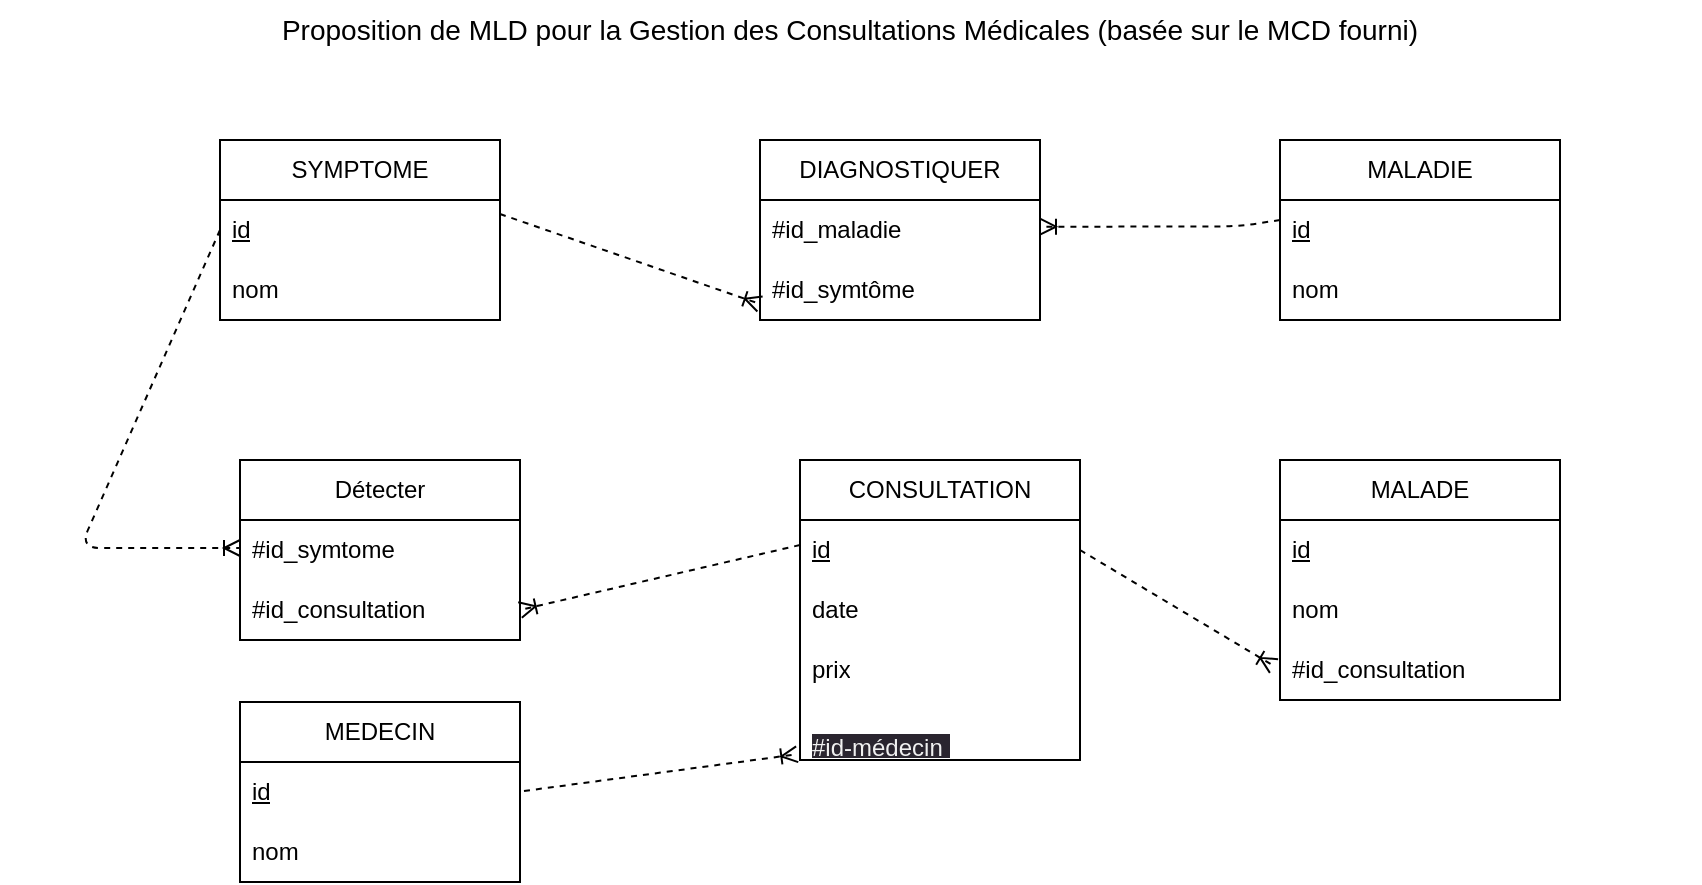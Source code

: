 <mxfile>
    <diagram id="nehRP3O3_tFG_RCWhBkU" name="Page-1">
        <mxGraphModel dx="829" dy="352" grid="1" gridSize="10" guides="1" tooltips="1" connect="1" arrows="1" fold="1" page="1" pageScale="1" pageWidth="850" pageHeight="1100" math="0" shadow="0">
            <root>
                <mxCell id="0"/>
                <mxCell id="1" parent="0"/>
                <mxCell id="2" value="MEDECIN" style="swimlane;fontStyle=0;childLayout=stackLayout;horizontal=1;startSize=30;horizontalStack=0;resizeParent=1;resizeParentMax=0;resizeLast=0;collapsible=1;marginBottom=0;whiteSpace=wrap;html=1;" parent="1" vertex="1">
                    <mxGeometry x="120" y="361" width="140" height="90" as="geometry"/>
                </mxCell>
                <mxCell id="3" value="&lt;u&gt;id&lt;/u&gt;" style="text;strokeColor=none;fillColor=none;align=left;verticalAlign=middle;spacingLeft=4;spacingRight=4;overflow=hidden;points=[[0,0.5],[1,0.5]];portConstraint=eastwest;rotatable=0;whiteSpace=wrap;html=1;" parent="2" vertex="1">
                    <mxGeometry y="30" width="140" height="30" as="geometry"/>
                </mxCell>
                <mxCell id="32" value="nom" style="text;strokeColor=none;fillColor=none;align=left;verticalAlign=middle;spacingLeft=4;spacingRight=4;overflow=hidden;points=[[0,0.5],[1,0.5]];portConstraint=eastwest;rotatable=0;whiteSpace=wrap;html=1;" parent="2" vertex="1">
                    <mxGeometry y="60" width="140" height="30" as="geometry"/>
                </mxCell>
                <mxCell id="7" value="CONSULTATION" style="swimlane;fontStyle=0;childLayout=stackLayout;horizontal=1;startSize=30;horizontalStack=0;resizeParent=1;resizeParentMax=0;resizeLast=0;collapsible=1;marginBottom=0;whiteSpace=wrap;html=1;" parent="1" vertex="1">
                    <mxGeometry x="400" y="240" width="140" height="150" as="geometry"/>
                </mxCell>
                <mxCell id="8" value="&lt;u&gt;id&lt;/u&gt;" style="text;strokeColor=none;fillColor=none;align=left;verticalAlign=middle;spacingLeft=4;spacingRight=4;overflow=hidden;points=[[0,0.5],[1,0.5]];portConstraint=eastwest;rotatable=0;whiteSpace=wrap;html=1;" parent="7" vertex="1">
                    <mxGeometry y="30" width="140" height="30" as="geometry"/>
                </mxCell>
                <mxCell id="41" value="date" style="text;strokeColor=none;fillColor=none;align=left;verticalAlign=middle;spacingLeft=4;spacingRight=4;overflow=hidden;points=[[0,0.5],[1,0.5]];portConstraint=eastwest;rotatable=0;whiteSpace=wrap;html=1;" parent="7" vertex="1">
                    <mxGeometry y="60" width="140" height="30" as="geometry"/>
                </mxCell>
                <mxCell id="42" value="prix" style="text;strokeColor=none;fillColor=none;align=left;verticalAlign=middle;spacingLeft=4;spacingRight=4;overflow=hidden;points=[[0,0.5],[1,0.5]];portConstraint=eastwest;rotatable=0;whiteSpace=wrap;html=1;" parent="7" vertex="1">
                    <mxGeometry y="90" width="140" height="30" as="geometry"/>
                </mxCell>
                <mxCell id="105" value="&#10;&lt;span style=&quot;color: rgb(240, 240, 240); font-family: Helvetica; font-size: 12px; font-style: normal; font-variant-ligatures: normal; font-variant-caps: normal; font-weight: 400; letter-spacing: normal; orphans: 2; text-align: left; text-indent: 0px; text-transform: none; widows: 2; word-spacing: 0px; -webkit-text-stroke-width: 0px; background-color: rgb(42, 37, 47); text-decoration-thickness: initial; text-decoration-style: initial; text-decoration-color: initial; float: none; display: inline !important;&quot;&gt;#id-médecin&amp;nbsp;&lt;/span&gt;&#10;&#10;" style="text;strokeColor=none;fillColor=none;align=left;verticalAlign=middle;spacingLeft=4;spacingRight=4;overflow=hidden;points=[[0,0.5],[1,0.5]];portConstraint=eastwest;rotatable=0;whiteSpace=wrap;html=1;" vertex="1" parent="7">
                    <mxGeometry y="120" width="140" height="30" as="geometry"/>
                </mxCell>
                <mxCell id="11" value="MALADE" style="swimlane;fontStyle=0;childLayout=stackLayout;horizontal=1;startSize=30;horizontalStack=0;resizeParent=1;resizeParentMax=0;resizeLast=0;collapsible=1;marginBottom=0;whiteSpace=wrap;html=1;" parent="1" vertex="1">
                    <mxGeometry x="640" y="240" width="140" height="120" as="geometry"/>
                </mxCell>
                <mxCell id="12" value="&lt;u&gt;id&lt;/u&gt;" style="text;strokeColor=none;fillColor=none;align=left;verticalAlign=middle;spacingLeft=4;spacingRight=4;overflow=hidden;points=[[0,0.5],[1,0.5]];portConstraint=eastwest;rotatable=0;whiteSpace=wrap;html=1;" parent="11" vertex="1">
                    <mxGeometry y="30" width="140" height="30" as="geometry"/>
                </mxCell>
                <mxCell id="34" value="nom" style="text;strokeColor=none;fillColor=none;align=left;verticalAlign=middle;spacingLeft=4;spacingRight=4;overflow=hidden;points=[[0,0.5],[1,0.5]];portConstraint=eastwest;rotatable=0;whiteSpace=wrap;html=1;" parent="11" vertex="1">
                    <mxGeometry y="60" width="140" height="30" as="geometry"/>
                </mxCell>
                <mxCell id="82" value="#id_consultation" style="text;strokeColor=none;fillColor=none;align=left;verticalAlign=middle;spacingLeft=4;spacingRight=4;overflow=hidden;points=[[0,0.5],[1,0.5]];portConstraint=eastwest;rotatable=0;whiteSpace=wrap;html=1;" parent="11" vertex="1">
                    <mxGeometry y="90" width="140" height="30" as="geometry"/>
                </mxCell>
                <mxCell id="15" value="SYMPTOME" style="swimlane;fontStyle=0;childLayout=stackLayout;horizontal=1;startSize=30;horizontalStack=0;resizeParent=1;resizeParentMax=0;resizeLast=0;collapsible=1;marginBottom=0;whiteSpace=wrap;html=1;" parent="1" vertex="1">
                    <mxGeometry x="110" y="80" width="140" height="90" as="geometry"/>
                </mxCell>
                <mxCell id="35" value="&lt;u&gt;id&lt;/u&gt;" style="text;strokeColor=none;fillColor=none;align=left;verticalAlign=middle;spacingLeft=4;spacingRight=4;overflow=hidden;points=[[0,0.5],[1,0.5]];portConstraint=eastwest;rotatable=0;whiteSpace=wrap;html=1;" parent="15" vertex="1">
                    <mxGeometry y="30" width="140" height="30" as="geometry"/>
                </mxCell>
                <mxCell id="16" value="nom" style="text;strokeColor=none;fillColor=none;align=left;verticalAlign=middle;spacingLeft=4;spacingRight=4;overflow=hidden;points=[[0,0.5],[1,0.5]];portConstraint=eastwest;rotatable=0;whiteSpace=wrap;html=1;" parent="15" vertex="1">
                    <mxGeometry y="60" width="140" height="30" as="geometry"/>
                </mxCell>
                <mxCell id="23" value="MALADIE" style="swimlane;fontStyle=0;childLayout=stackLayout;horizontal=1;startSize=30;horizontalStack=0;resizeParent=1;resizeParentMax=0;resizeLast=0;collapsible=1;marginBottom=0;whiteSpace=wrap;html=1;" parent="1" vertex="1">
                    <mxGeometry x="640" y="80" width="140" height="90" as="geometry"/>
                </mxCell>
                <mxCell id="24" value="&lt;u&gt;id&lt;/u&gt;" style="text;strokeColor=none;fillColor=none;align=left;verticalAlign=middle;spacingLeft=4;spacingRight=4;overflow=hidden;points=[[0,0.5],[1,0.5]];portConstraint=eastwest;rotatable=0;whiteSpace=wrap;html=1;" parent="23" vertex="1">
                    <mxGeometry y="30" width="140" height="30" as="geometry"/>
                </mxCell>
                <mxCell id="36" value="nom" style="text;strokeColor=none;fillColor=none;align=left;verticalAlign=middle;spacingLeft=4;spacingRight=4;overflow=hidden;points=[[0,0.5],[1,0.5]];portConstraint=eastwest;rotatable=0;whiteSpace=wrap;html=1;" parent="23" vertex="1">
                    <mxGeometry y="60" width="140" height="30" as="geometry"/>
                </mxCell>
                <mxCell id="31" value="&lt;font style=&quot;font-size: 14px;&quot;&gt;Proposition de MLD pour la Gestion des Consultations Médicales (basée sur le MCD fourni)&lt;/font&gt;" style="text;html=1;strokeColor=none;fillColor=none;align=center;verticalAlign=middle;whiteSpace=wrap;rounded=0;" parent="1" vertex="1">
                    <mxGeometry y="10" width="850" height="30" as="geometry"/>
                </mxCell>
                <mxCell id="56" value="Détecter" style="swimlane;fontStyle=0;childLayout=stackLayout;horizontal=1;startSize=30;horizontalStack=0;resizeParent=1;resizeParentMax=0;resizeLast=0;collapsible=1;marginBottom=0;whiteSpace=wrap;html=1;" parent="1" vertex="1">
                    <mxGeometry x="120" y="240" width="140" height="90" as="geometry"/>
                </mxCell>
                <mxCell id="57" value="#id_symtome" style="text;strokeColor=none;fillColor=none;align=left;verticalAlign=middle;spacingLeft=4;spacingRight=4;overflow=hidden;points=[[0,0.5],[1,0.5]];portConstraint=eastwest;rotatable=0;whiteSpace=wrap;html=1;" parent="56" vertex="1">
                    <mxGeometry y="30" width="140" height="30" as="geometry"/>
                </mxCell>
                <mxCell id="58" value="#id_consultation" style="text;strokeColor=none;fillColor=none;align=left;verticalAlign=middle;spacingLeft=4;spacingRight=4;overflow=hidden;points=[[0,0.5],[1,0.5]];portConstraint=eastwest;rotatable=0;whiteSpace=wrap;html=1;" parent="56" vertex="1">
                    <mxGeometry y="60" width="140" height="30" as="geometry"/>
                </mxCell>
                <mxCell id="60" value="DIAGNOSTIQUER" style="swimlane;fontStyle=0;childLayout=stackLayout;horizontal=1;startSize=30;horizontalStack=0;resizeParent=1;resizeParentMax=0;resizeLast=0;collapsible=1;marginBottom=0;whiteSpace=wrap;html=1;" parent="1" vertex="1">
                    <mxGeometry x="380" y="80" width="140" height="90" as="geometry"/>
                </mxCell>
                <mxCell id="61" value="#id_maladie" style="text;strokeColor=none;fillColor=none;align=left;verticalAlign=middle;spacingLeft=4;spacingRight=4;overflow=hidden;points=[[0,0.5],[1,0.5]];portConstraint=eastwest;rotatable=0;whiteSpace=wrap;html=1;" parent="60" vertex="1">
                    <mxGeometry y="30" width="140" height="30" as="geometry"/>
                </mxCell>
                <mxCell id="63" value="#id_symtôme" style="text;strokeColor=none;fillColor=none;align=left;verticalAlign=middle;spacingLeft=4;spacingRight=4;overflow=hidden;points=[[0,0.5],[1,0.5]];portConstraint=eastwest;rotatable=0;whiteSpace=wrap;html=1;" parent="60" vertex="1">
                    <mxGeometry y="60" width="140" height="30" as="geometry"/>
                </mxCell>
                <mxCell id="93" value="" style="endArrow=ERoneToMany;dashed=1;html=1;endFill=0;entryX=0;entryY=0.5;entryDx=0;entryDy=0;" parent="1" edge="1">
                    <mxGeometry width="50" height="50" relative="1" as="geometry">
                        <mxPoint x="250" y="117" as="sourcePoint"/>
                        <mxPoint x="380" y="162" as="targetPoint"/>
                        <Array as="points">
                            <mxPoint x="250" y="117"/>
                        </Array>
                    </mxGeometry>
                </mxCell>
                <mxCell id="97" value="" style="endArrow=ERoneToMany;dashed=1;html=1;endFill=0;entryX=1.007;entryY=0.071;entryDx=0;entryDy=0;entryPerimeter=0;" parent="1" edge="1">
                    <mxGeometry width="50" height="50" relative="1" as="geometry">
                        <mxPoint x="640" y="120" as="sourcePoint"/>
                        <mxPoint x="520" y="123.36" as="targetPoint"/>
                        <Array as="points">
                            <mxPoint x="619.08" y="123.23"/>
                        </Array>
                    </mxGeometry>
                </mxCell>
                <mxCell id="98" value="" style="endArrow=ERoneToMany;dashed=1;html=1;endFill=0;entryX=1;entryY=0.5;entryDx=0;entryDy=0;" parent="1" target="58" edge="1">
                    <mxGeometry width="50" height="50" relative="1" as="geometry">
                        <mxPoint x="400" y="282.5" as="sourcePoint"/>
                        <mxPoint x="270" y="318" as="targetPoint"/>
                        <Array as="points">
                            <mxPoint x="400" y="282.5"/>
                        </Array>
                    </mxGeometry>
                </mxCell>
                <mxCell id="100" value="" style="endArrow=ERoneToMany;dashed=1;html=1;endFill=0;entryX=-0.01;entryY=0.904;entryDx=0;entryDy=0;entryPerimeter=0;" parent="1" target="105" edge="1">
                    <mxGeometry width="50" height="50" relative="1" as="geometry">
                        <mxPoint x="262" y="405.5" as="sourcePoint"/>
                        <mxPoint x="400" y="315.0" as="targetPoint"/>
                        <Array as="points"/>
                    </mxGeometry>
                </mxCell>
                <mxCell id="101" value="" style="endArrow=ERoneToMany;dashed=1;html=1;endFill=0;exitX=1;exitY=0.5;exitDx=0;exitDy=0;" parent="1" source="8" edge="1">
                    <mxGeometry width="50" height="50" relative="1" as="geometry">
                        <mxPoint x="540" y="310" as="sourcePoint"/>
                        <mxPoint x="637" y="343" as="targetPoint"/>
                        <Array as="points"/>
                    </mxGeometry>
                </mxCell>
                <mxCell id="104" value="" style="endArrow=ERoneToMany;dashed=1;html=1;endFill=0;exitX=0;exitY=0.5;exitDx=0;exitDy=0;" parent="1" source="35" edge="1">
                    <mxGeometry width="50" height="50" relative="1" as="geometry">
                        <mxPoint x="110" y="169" as="sourcePoint"/>
                        <mxPoint x="120" y="284" as="targetPoint"/>
                        <Array as="points">
                            <mxPoint x="40" y="284"/>
                        </Array>
                    </mxGeometry>
                </mxCell>
            </root>
        </mxGraphModel>
    </diagram>
</mxfile>